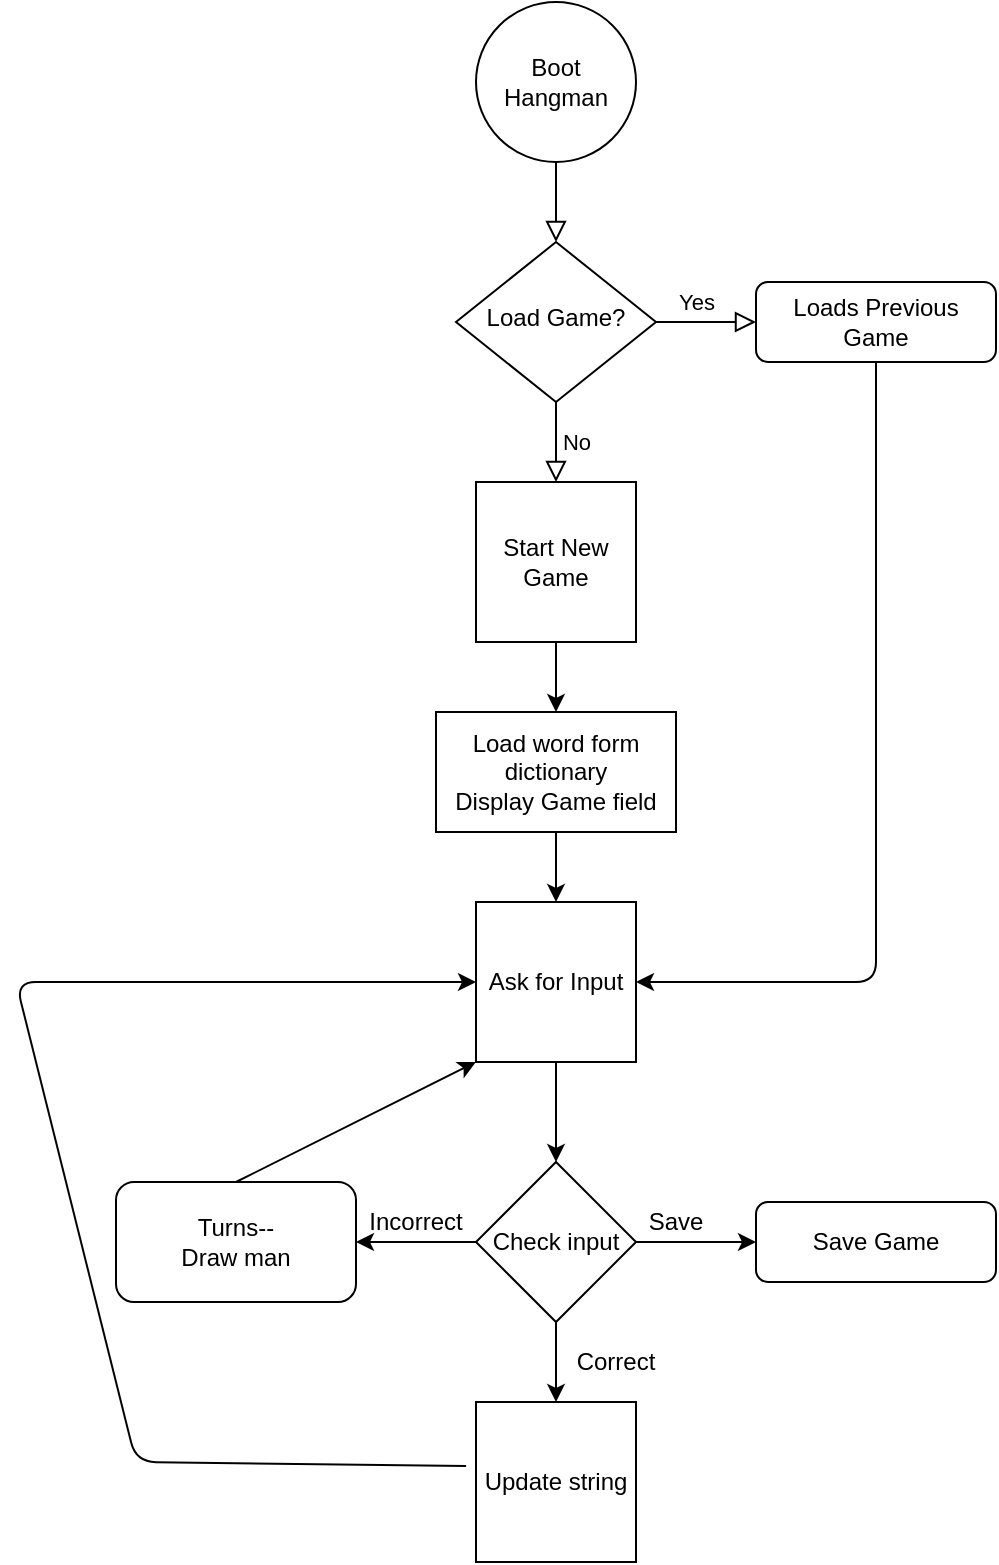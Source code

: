 <mxfile version="14.1.4" type="device"><diagram id="C5RBs43oDa-KdzZeNtuy" name="Page-1"><mxGraphModel dx="774" dy="1123" grid="1" gridSize="10" guides="1" tooltips="1" connect="1" arrows="1" fold="1" page="1" pageScale="1" pageWidth="827" pageHeight="1169" math="0" shadow="0"><root><mxCell id="WIyWlLk6GJQsqaUBKTNV-0"/><mxCell id="WIyWlLk6GJQsqaUBKTNV-1" parent="WIyWlLk6GJQsqaUBKTNV-0"/><mxCell id="WIyWlLk6GJQsqaUBKTNV-2" value="" style="rounded=0;html=1;jettySize=auto;orthogonalLoop=1;fontSize=11;endArrow=block;endFill=0;endSize=8;strokeWidth=1;shadow=0;labelBackgroundColor=none;edgeStyle=orthogonalEdgeStyle;" parent="WIyWlLk6GJQsqaUBKTNV-1" source="b0mFlWDx78sCMb7t9hvr-1" target="WIyWlLk6GJQsqaUBKTNV-6" edge="1"><mxGeometry relative="1" as="geometry"><mxPoint x="310" y="106.67" as="sourcePoint"/><Array as="points"/></mxGeometry></mxCell><mxCell id="WIyWlLk6GJQsqaUBKTNV-4" value="Yes" style="rounded=0;html=1;jettySize=auto;orthogonalLoop=1;fontSize=11;endArrow=block;endFill=0;endSize=8;strokeWidth=1;shadow=0;labelBackgroundColor=none;edgeStyle=orthogonalEdgeStyle;" parent="WIyWlLk6GJQsqaUBKTNV-1" source="WIyWlLk6GJQsqaUBKTNV-6" edge="1"><mxGeometry x="-1" y="86" relative="1" as="geometry"><mxPoint x="-16" y="-50" as="offset"/><mxPoint x="330" y="290" as="targetPoint"/></mxGeometry></mxCell><mxCell id="WIyWlLk6GJQsqaUBKTNV-5" value="No" style="edgeStyle=orthogonalEdgeStyle;rounded=0;html=1;jettySize=auto;orthogonalLoop=1;fontSize=11;endArrow=block;endFill=0;endSize=8;strokeWidth=1;shadow=0;labelBackgroundColor=none;" parent="WIyWlLk6GJQsqaUBKTNV-1" source="WIyWlLk6GJQsqaUBKTNV-6" target="WIyWlLk6GJQsqaUBKTNV-7" edge="1"><mxGeometry x="-1" y="-72" relative="1" as="geometry"><mxPoint x="-40" y="-12" as="offset"/></mxGeometry></mxCell><mxCell id="WIyWlLk6GJQsqaUBKTNV-6" value="Load Game?" style="rhombus;whiteSpace=wrap;html=1;shadow=0;fontFamily=Helvetica;fontSize=12;align=center;strokeWidth=1;spacing=6;spacingTop=-4;" parent="WIyWlLk6GJQsqaUBKTNV-1" vertex="1"><mxGeometry x="280" y="170" width="100" height="80" as="geometry"/></mxCell><mxCell id="WIyWlLk6GJQsqaUBKTNV-7" value="Loads Previous Game" style="rounded=1;whiteSpace=wrap;html=1;fontSize=12;glass=0;strokeWidth=1;shadow=0;" parent="WIyWlLk6GJQsqaUBKTNV-1" vertex="1"><mxGeometry x="430" y="190" width="120" height="40" as="geometry"/></mxCell><mxCell id="b0mFlWDx78sCMb7t9hvr-6" value="" style="edgeStyle=orthogonalEdgeStyle;rounded=0;orthogonalLoop=1;jettySize=auto;html=1;" edge="1" parent="WIyWlLk6GJQsqaUBKTNV-1" source="b0mFlWDx78sCMb7t9hvr-0"><mxGeometry relative="1" as="geometry"><mxPoint x="330" y="405" as="targetPoint"/></mxGeometry></mxCell><mxCell id="b0mFlWDx78sCMb7t9hvr-0" value="Start New Game" style="whiteSpace=wrap;html=1;aspect=fixed;" vertex="1" parent="WIyWlLk6GJQsqaUBKTNV-1"><mxGeometry x="290" y="290" width="80" height="80" as="geometry"/></mxCell><mxCell id="b0mFlWDx78sCMb7t9hvr-1" value="Boot Hangman" style="ellipse;whiteSpace=wrap;html=1;aspect=fixed;" vertex="1" parent="WIyWlLk6GJQsqaUBKTNV-1"><mxGeometry x="290" y="50" width="80" height="80" as="geometry"/></mxCell><mxCell id="b0mFlWDx78sCMb7t9hvr-8" value="Load word form dictionary&lt;br&gt;Display Game field" style="rounded=0;whiteSpace=wrap;html=1;" vertex="1" parent="WIyWlLk6GJQsqaUBKTNV-1"><mxGeometry x="270" y="405" width="120" height="60" as="geometry"/></mxCell><mxCell id="b0mFlWDx78sCMb7t9hvr-10" value="" style="edgeStyle=orthogonalEdgeStyle;rounded=0;orthogonalLoop=1;jettySize=auto;html=1;" edge="1" parent="WIyWlLk6GJQsqaUBKTNV-1"><mxGeometry relative="1" as="geometry"><mxPoint x="330" y="465" as="sourcePoint"/><mxPoint x="330" y="500" as="targetPoint"/></mxGeometry></mxCell><mxCell id="b0mFlWDx78sCMb7t9hvr-12" value="Save Game" style="rounded=1;whiteSpace=wrap;html=1;fontSize=12;glass=0;strokeWidth=1;shadow=0;" vertex="1" parent="WIyWlLk6GJQsqaUBKTNV-1"><mxGeometry x="430" y="650" width="120" height="40" as="geometry"/></mxCell><mxCell id="b0mFlWDx78sCMb7t9hvr-16" value="" style="edgeStyle=orthogonalEdgeStyle;rounded=0;orthogonalLoop=1;jettySize=auto;html=1;" edge="1" parent="WIyWlLk6GJQsqaUBKTNV-1" source="b0mFlWDx78sCMb7t9hvr-15" target="b0mFlWDx78sCMb7t9hvr-12"><mxGeometry relative="1" as="geometry"/></mxCell><mxCell id="b0mFlWDx78sCMb7t9hvr-18" value="" style="edgeStyle=orthogonalEdgeStyle;rounded=0;orthogonalLoop=1;jettySize=auto;html=1;" edge="1" parent="WIyWlLk6GJQsqaUBKTNV-1" source="b0mFlWDx78sCMb7t9hvr-15"><mxGeometry relative="1" as="geometry"><mxPoint x="330" y="750" as="targetPoint"/></mxGeometry></mxCell><mxCell id="b0mFlWDx78sCMb7t9hvr-20" value="" style="edgeStyle=orthogonalEdgeStyle;rounded=0;orthogonalLoop=1;jettySize=auto;html=1;" edge="1" parent="WIyWlLk6GJQsqaUBKTNV-1" source="b0mFlWDx78sCMb7t9hvr-15" target="b0mFlWDx78sCMb7t9hvr-19"><mxGeometry relative="1" as="geometry"/></mxCell><mxCell id="b0mFlWDx78sCMb7t9hvr-15" value="Check input" style="rhombus;whiteSpace=wrap;html=1;" vertex="1" parent="WIyWlLk6GJQsqaUBKTNV-1"><mxGeometry x="290" y="630" width="80" height="80" as="geometry"/></mxCell><mxCell id="b0mFlWDx78sCMb7t9hvr-19" value="Turns--&lt;br&gt;Draw man" style="rounded=1;whiteSpace=wrap;html=1;" vertex="1" parent="WIyWlLk6GJQsqaUBKTNV-1"><mxGeometry x="110" y="640" width="120" height="60" as="geometry"/></mxCell><mxCell id="b0mFlWDx78sCMb7t9hvr-21" value="Save" style="text;html=1;strokeColor=none;fillColor=none;align=center;verticalAlign=middle;whiteSpace=wrap;rounded=0;" vertex="1" parent="WIyWlLk6GJQsqaUBKTNV-1"><mxGeometry x="370" y="650" width="40" height="20" as="geometry"/></mxCell><mxCell id="b0mFlWDx78sCMb7t9hvr-22" value="Incorrect" style="text;html=1;strokeColor=none;fillColor=none;align=center;verticalAlign=middle;whiteSpace=wrap;rounded=0;" vertex="1" parent="WIyWlLk6GJQsqaUBKTNV-1"><mxGeometry x="240" y="650" width="40" height="20" as="geometry"/></mxCell><mxCell id="b0mFlWDx78sCMb7t9hvr-25" value="Correct" style="text;html=1;strokeColor=none;fillColor=none;align=center;verticalAlign=middle;whiteSpace=wrap;rounded=0;" vertex="1" parent="WIyWlLk6GJQsqaUBKTNV-1"><mxGeometry x="340" y="720" width="40" height="20" as="geometry"/></mxCell><mxCell id="b0mFlWDx78sCMb7t9hvr-27" value="" style="edgeStyle=orthogonalEdgeStyle;rounded=0;orthogonalLoop=1;jettySize=auto;html=1;" edge="1" parent="WIyWlLk6GJQsqaUBKTNV-1" source="b0mFlWDx78sCMb7t9hvr-26" target="b0mFlWDx78sCMb7t9hvr-15"><mxGeometry relative="1" as="geometry"/></mxCell><mxCell id="b0mFlWDx78sCMb7t9hvr-26" value="Ask for Input" style="whiteSpace=wrap;html=1;aspect=fixed;" vertex="1" parent="WIyWlLk6GJQsqaUBKTNV-1"><mxGeometry x="290" y="500" width="80" height="80" as="geometry"/></mxCell><mxCell id="b0mFlWDx78sCMb7t9hvr-31" value="" style="endArrow=classic;html=1;exitX=0.5;exitY=1;exitDx=0;exitDy=0;entryX=1;entryY=0.5;entryDx=0;entryDy=0;" edge="1" parent="WIyWlLk6GJQsqaUBKTNV-1" source="WIyWlLk6GJQsqaUBKTNV-7" target="b0mFlWDx78sCMb7t9hvr-26"><mxGeometry width="50" height="50" relative="1" as="geometry"><mxPoint x="264" y="530" as="sourcePoint"/><mxPoint x="314" y="480" as="targetPoint"/><Array as="points"><mxPoint x="490" y="540"/></Array></mxGeometry></mxCell><mxCell id="b0mFlWDx78sCMb7t9hvr-32" value="Update string" style="whiteSpace=wrap;html=1;aspect=fixed;" vertex="1" parent="WIyWlLk6GJQsqaUBKTNV-1"><mxGeometry x="290" y="750" width="80" height="80" as="geometry"/></mxCell><mxCell id="b0mFlWDx78sCMb7t9hvr-33" value="" style="endArrow=classic;html=1;exitX=-0.062;exitY=0.4;exitDx=0;exitDy=0;exitPerimeter=0;entryX=0;entryY=0.5;entryDx=0;entryDy=0;" edge="1" parent="WIyWlLk6GJQsqaUBKTNV-1" source="b0mFlWDx78sCMb7t9hvr-32" target="b0mFlWDx78sCMb7t9hvr-26"><mxGeometry width="50" height="50" relative="1" as="geometry"><mxPoint x="280" y="520" as="sourcePoint"/><mxPoint x="60" y="550" as="targetPoint"/><Array as="points"><mxPoint x="120" y="780"/><mxPoint x="60" y="540"/></Array></mxGeometry></mxCell><mxCell id="b0mFlWDx78sCMb7t9hvr-35" value="" style="endArrow=classic;html=1;exitX=0.5;exitY=0;exitDx=0;exitDy=0;entryX=0;entryY=1;entryDx=0;entryDy=0;" edge="1" parent="WIyWlLk6GJQsqaUBKTNV-1" source="b0mFlWDx78sCMb7t9hvr-19" target="b0mFlWDx78sCMb7t9hvr-26"><mxGeometry width="50" height="50" relative="1" as="geometry"><mxPoint x="280" y="520" as="sourcePoint"/><mxPoint x="330" y="470" as="targetPoint"/></mxGeometry></mxCell></root></mxGraphModel></diagram></mxfile>